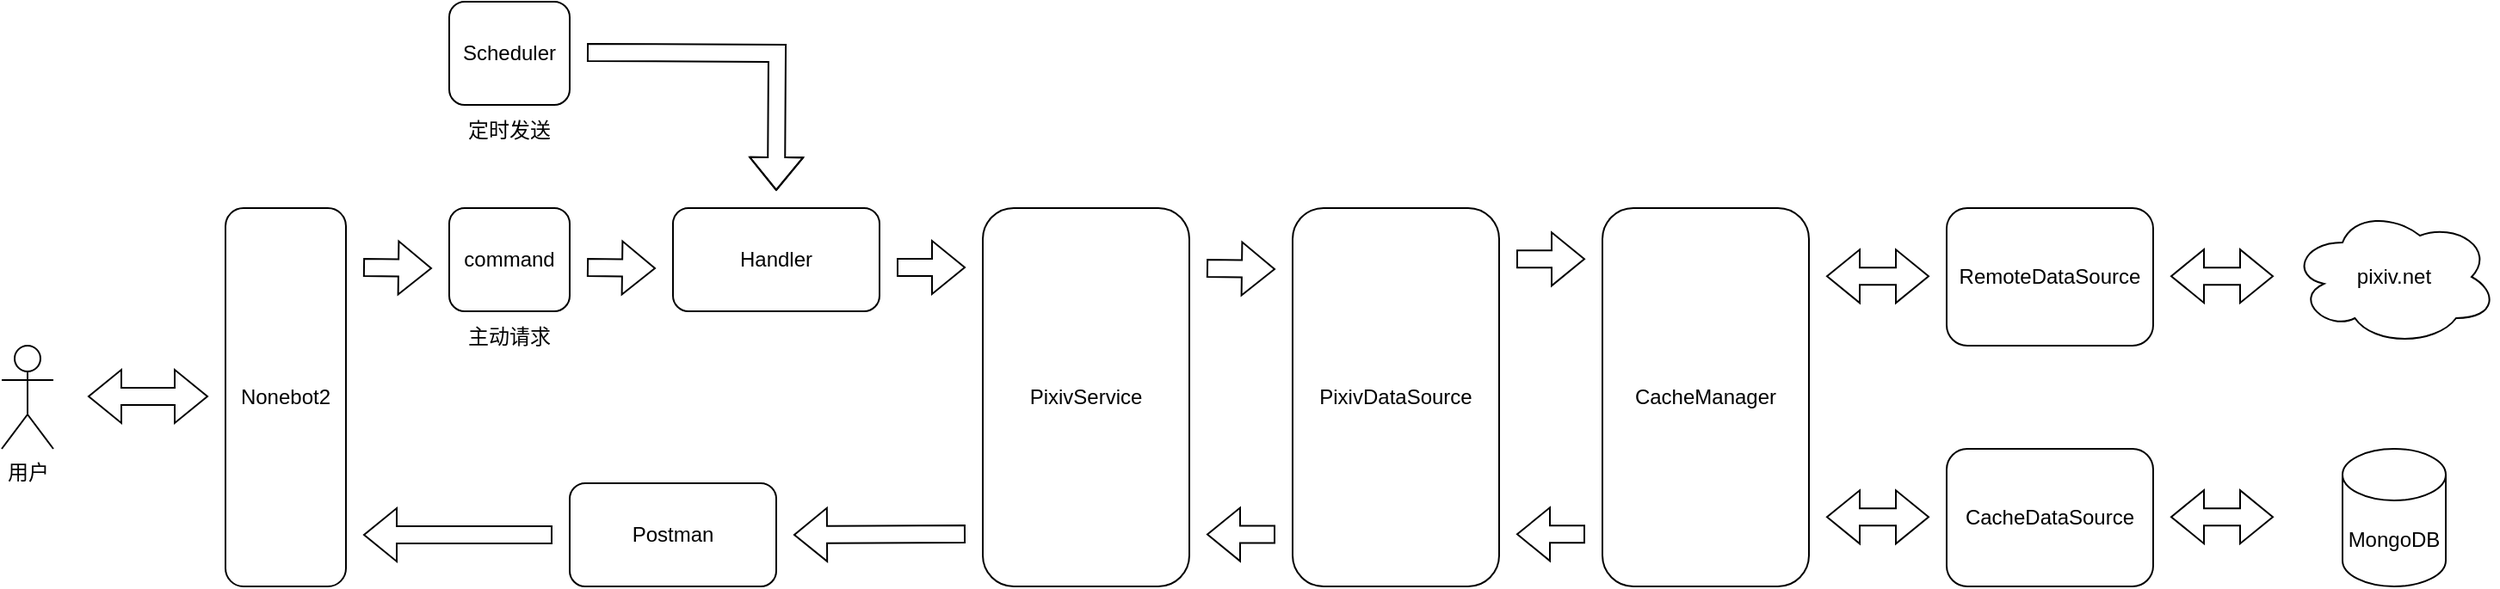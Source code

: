 <mxfile version="19.0.3" type="device"><diagram id="kTCxulU9FRBEiCpWeZAH" name="第 1 页"><mxGraphModel dx="1209" dy="745" grid="1" gridSize="10" guides="1" tooltips="1" connect="1" arrows="1" fold="1" page="1" pageScale="1" pageWidth="827" pageHeight="1169" math="0" shadow="0"><root><mxCell id="0"/><mxCell id="1" parent="0"/><mxCell id="X8jDZCYjRaBBK5Okaj9F-1" value="用户" style="shape=umlActor;verticalLabelPosition=bottom;verticalAlign=top;html=1;outlineConnect=0;" vertex="1" parent="1"><mxGeometry y="280" width="30" height="60" as="geometry"/></mxCell><mxCell id="X8jDZCYjRaBBK5Okaj9F-2" value="command" style="rounded=1;whiteSpace=wrap;html=1;" vertex="1" parent="1"><mxGeometry x="260" y="200" width="70" height="60" as="geometry"/></mxCell><mxCell id="X8jDZCYjRaBBK5Okaj9F-3" value="Postman" style="rounded=1;whiteSpace=wrap;html=1;" vertex="1" parent="1"><mxGeometry x="330" y="360" width="120" height="60" as="geometry"/></mxCell><mxCell id="X8jDZCYjRaBBK5Okaj9F-4" value="Nonebot2" style="rounded=1;whiteSpace=wrap;html=1;" vertex="1" parent="1"><mxGeometry x="130" y="200" width="70" height="220" as="geometry"/></mxCell><mxCell id="X8jDZCYjRaBBK5Okaj9F-5" value="Handler" style="rounded=1;whiteSpace=wrap;html=1;" vertex="1" parent="1"><mxGeometry x="390" y="200" width="120" height="60" as="geometry"/></mxCell><mxCell id="X8jDZCYjRaBBK5Okaj9F-6" value="" style="shape=flexArrow;endArrow=classic;html=1;rounded=0;" edge="1" parent="1"><mxGeometry width="50" height="50" relative="1" as="geometry"><mxPoint x="210" y="234.5" as="sourcePoint"/><mxPoint x="250" y="235" as="targetPoint"/></mxGeometry></mxCell><mxCell id="X8jDZCYjRaBBK5Okaj9F-7" value="" style="shape=flexArrow;endArrow=classic;html=1;rounded=0;" edge="1" parent="1"><mxGeometry width="50" height="50" relative="1" as="geometry"><mxPoint x="340" y="234.5" as="sourcePoint"/><mxPoint x="380" y="235" as="targetPoint"/></mxGeometry></mxCell><mxCell id="X8jDZCYjRaBBK5Okaj9F-8" value="" style="shape=flexArrow;endArrow=classic;html=1;rounded=0;" edge="1" parent="1"><mxGeometry width="50" height="50" relative="1" as="geometry"><mxPoint x="320" y="390" as="sourcePoint"/><mxPoint x="210" y="390" as="targetPoint"/></mxGeometry></mxCell><mxCell id="X8jDZCYjRaBBK5Okaj9F-9" value="PixivService" style="rounded=1;whiteSpace=wrap;html=1;" vertex="1" parent="1"><mxGeometry x="570" y="200" width="120" height="220" as="geometry"/></mxCell><mxCell id="X8jDZCYjRaBBK5Okaj9F-10" value="" style="shape=flexArrow;endArrow=classic;html=1;rounded=0;" edge="1" parent="1"><mxGeometry width="50" height="50" relative="1" as="geometry"><mxPoint x="520" y="234.5" as="sourcePoint"/><mxPoint x="560" y="234.5" as="targetPoint"/></mxGeometry></mxCell><mxCell id="X8jDZCYjRaBBK5Okaj9F-11" value="" style="shape=flexArrow;endArrow=classic;startArrow=classic;html=1;rounded=0;" edge="1" parent="1"><mxGeometry width="100" height="100" relative="1" as="geometry"><mxPoint x="50" y="309.5" as="sourcePoint"/><mxPoint x="120" y="309.5" as="targetPoint"/></mxGeometry></mxCell><mxCell id="X8jDZCYjRaBBK5Okaj9F-12" value="PixivDataSource" style="rounded=1;whiteSpace=wrap;html=1;" vertex="1" parent="1"><mxGeometry x="750" y="200" width="120" height="220" as="geometry"/></mxCell><mxCell id="X8jDZCYjRaBBK5Okaj9F-13" value="" style="shape=flexArrow;endArrow=classic;html=1;rounded=0;" edge="1" parent="1"><mxGeometry width="50" height="50" relative="1" as="geometry"><mxPoint x="560" y="389.5" as="sourcePoint"/><mxPoint x="460" y="390" as="targetPoint"/></mxGeometry></mxCell><mxCell id="X8jDZCYjRaBBK5Okaj9F-18" value="" style="shape=flexArrow;endArrow=classic;html=1;rounded=0;" edge="1" parent="1"><mxGeometry width="50" height="50" relative="1" as="geometry"><mxPoint x="700" y="235" as="sourcePoint"/><mxPoint x="740" y="235.5" as="targetPoint"/></mxGeometry></mxCell><mxCell id="X8jDZCYjRaBBK5Okaj9F-19" value="" style="shape=flexArrow;endArrow=classic;html=1;rounded=0;" edge="1" parent="1"><mxGeometry width="50" height="50" relative="1" as="geometry"><mxPoint x="740" y="389.76" as="sourcePoint"/><mxPoint x="700" y="389.76" as="targetPoint"/></mxGeometry></mxCell><mxCell id="X8jDZCYjRaBBK5Okaj9F-20" value="RemoteDataSource" style="rounded=1;whiteSpace=wrap;html=1;" vertex="1" parent="1"><mxGeometry x="1130" y="200" width="120" height="80" as="geometry"/></mxCell><mxCell id="X8jDZCYjRaBBK5Okaj9F-21" value="CacheDataSource" style="rounded=1;whiteSpace=wrap;html=1;" vertex="1" parent="1"><mxGeometry x="1130" y="340" width="120" height="80" as="geometry"/></mxCell><mxCell id="X8jDZCYjRaBBK5Okaj9F-22" value="CacheManager" style="rounded=1;whiteSpace=wrap;html=1;" vertex="1" parent="1"><mxGeometry x="930" y="200" width="120" height="220" as="geometry"/></mxCell><mxCell id="X8jDZCYjRaBBK5Okaj9F-23" value="" style="shape=flexArrow;endArrow=classic;startArrow=classic;html=1;rounded=0;" edge="1" parent="1"><mxGeometry width="100" height="100" relative="1" as="geometry"><mxPoint x="1060" y="379.66" as="sourcePoint"/><mxPoint x="1120" y="379.66" as="targetPoint"/></mxGeometry></mxCell><mxCell id="X8jDZCYjRaBBK5Okaj9F-24" value="" style="shape=flexArrow;endArrow=classic;startArrow=classic;html=1;rounded=0;" edge="1" parent="1"><mxGeometry width="100" height="100" relative="1" as="geometry"><mxPoint x="1060.0" y="239.66" as="sourcePoint"/><mxPoint x="1120.0" y="239.66" as="targetPoint"/></mxGeometry></mxCell><mxCell id="X8jDZCYjRaBBK5Okaj9F-25" value="" style="shape=flexArrow;endArrow=classic;html=1;rounded=0;" edge="1" parent="1"><mxGeometry width="50" height="50" relative="1" as="geometry"><mxPoint x="880" y="229.66" as="sourcePoint"/><mxPoint x="920" y="229.66" as="targetPoint"/></mxGeometry></mxCell><mxCell id="X8jDZCYjRaBBK5Okaj9F-26" value="" style="shape=flexArrow;endArrow=classic;html=1;rounded=0;" edge="1" parent="1"><mxGeometry width="50" height="50" relative="1" as="geometry"><mxPoint x="920.0" y="389.66" as="sourcePoint"/><mxPoint x="880.0" y="389.66" as="targetPoint"/></mxGeometry></mxCell><mxCell id="X8jDZCYjRaBBK5Okaj9F-27" value="" style="shape=flexArrow;endArrow=classic;startArrow=classic;html=1;rounded=0;" edge="1" parent="1"><mxGeometry width="100" height="100" relative="1" as="geometry"><mxPoint x="1260" y="239.58" as="sourcePoint"/><mxPoint x="1320" y="239.58" as="targetPoint"/></mxGeometry></mxCell><mxCell id="X8jDZCYjRaBBK5Okaj9F-28" value="MongoDB" style="shape=cylinder3;whiteSpace=wrap;html=1;boundedLbl=1;backgroundOutline=1;size=15;" vertex="1" parent="1"><mxGeometry x="1360" y="340" width="60" height="80" as="geometry"/></mxCell><mxCell id="X8jDZCYjRaBBK5Okaj9F-29" value="pixiv.net" style="ellipse;shape=cloud;whiteSpace=wrap;html=1;" vertex="1" parent="1"><mxGeometry x="1330" y="200" width="120" height="80" as="geometry"/></mxCell><mxCell id="X8jDZCYjRaBBK5Okaj9F-30" value="" style="shape=flexArrow;endArrow=classic;startArrow=classic;html=1;rounded=0;" edge="1" parent="1"><mxGeometry width="100" height="100" relative="1" as="geometry"><mxPoint x="1260" y="379.58" as="sourcePoint"/><mxPoint x="1320" y="379.58" as="targetPoint"/></mxGeometry></mxCell><mxCell id="X8jDZCYjRaBBK5Okaj9F-31" value="主动请求" style="text;html=1;strokeColor=none;fillColor=none;align=center;verticalAlign=middle;whiteSpace=wrap;rounded=0;" vertex="1" parent="1"><mxGeometry x="265" y="260" width="60" height="30" as="geometry"/></mxCell><mxCell id="X8jDZCYjRaBBK5Okaj9F-32" value="Scheduler" style="rounded=1;whiteSpace=wrap;html=1;" vertex="1" parent="1"><mxGeometry x="260" y="80" width="70" height="60" as="geometry"/></mxCell><mxCell id="X8jDZCYjRaBBK5Okaj9F-33" value="" style="shape=flexArrow;endArrow=classic;html=1;rounded=0;edgeStyle=orthogonalEdgeStyle;" edge="1" parent="1"><mxGeometry width="50" height="50" relative="1" as="geometry"><mxPoint x="340" y="109.5" as="sourcePoint"/><mxPoint x="450" y="190" as="targetPoint"/></mxGeometry></mxCell><mxCell id="X8jDZCYjRaBBK5Okaj9F-34" value="定时发送" style="text;html=1;strokeColor=none;fillColor=none;align=center;verticalAlign=middle;whiteSpace=wrap;rounded=0;" vertex="1" parent="1"><mxGeometry x="265" y="140" width="60" height="30" as="geometry"/></mxCell></root></mxGraphModel></diagram></mxfile>
